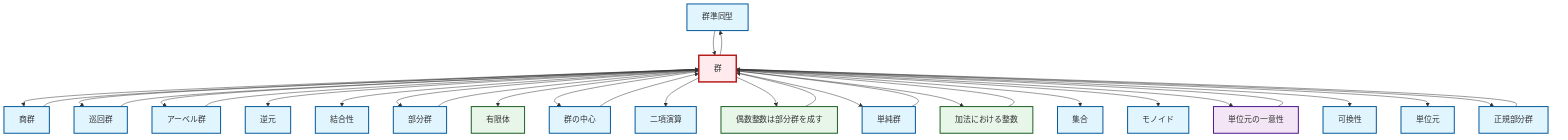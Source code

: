 graph TD
    classDef definition fill:#e1f5fe,stroke:#01579b,stroke-width:2px
    classDef theorem fill:#f3e5f5,stroke:#4a148c,stroke-width:2px
    classDef axiom fill:#fff3e0,stroke:#e65100,stroke-width:2px
    classDef example fill:#e8f5e9,stroke:#1b5e20,stroke-width:2px
    classDef current fill:#ffebee,stroke:#b71c1c,stroke-width:3px
    def-homomorphism["群準同型"]:::definition
    def-identity-element["単位元"]:::definition
    def-subgroup["部分群"]:::definition
    def-binary-operation["二項演算"]:::definition
    def-cyclic-group["巡回群"]:::definition
    def-center-of-group["群の中心"]:::definition
    def-monoid["モノイド"]:::definition
    ex-finite-field["有限体"]:::example
    def-group["群"]:::definition
    def-commutativity["可換性"]:::definition
    def-associativity["結合性"]:::definition
    def-simple-group["単純群"]:::definition
    def-normal-subgroup["正規部分群"]:::definition
    ex-integers-addition["加法における整数"]:::example
    def-inverse-element["逆元"]:::definition
    def-abelian-group["アーベル群"]:::definition
    thm-unique-identity["単位元の一意性"]:::theorem
    def-set["集合"]:::definition
    ex-even-integers-subgroup["偶数整数は部分群を成す"]:::example
    def-quotient-group["商群"]:::definition
    def-group --> def-quotient-group
    def-abelian-group --> def-group
    def-group --> def-cyclic-group
    def-group --> def-abelian-group
    def-simple-group --> def-group
    def-subgroup --> def-group
    ex-integers-addition --> def-group
    def-group --> def-inverse-element
    def-group --> def-associativity
    def-group --> def-subgroup
    ex-even-integers-subgroup --> def-group
    def-center-of-group --> def-group
    def-group --> def-homomorphism
    def-group --> ex-finite-field
    def-group --> def-center-of-group
    def-group --> def-binary-operation
    def-group --> ex-even-integers-subgroup
    def-group --> def-simple-group
    def-homomorphism --> def-group
    def-group --> ex-integers-addition
    def-group --> def-set
    def-cyclic-group --> def-group
    def-group --> def-monoid
    def-group --> thm-unique-identity
    def-group --> def-commutativity
    def-group --> def-identity-element
    thm-unique-identity --> def-group
    def-quotient-group --> def-group
    def-group --> def-normal-subgroup
    def-normal-subgroup --> def-group
    class def-group current